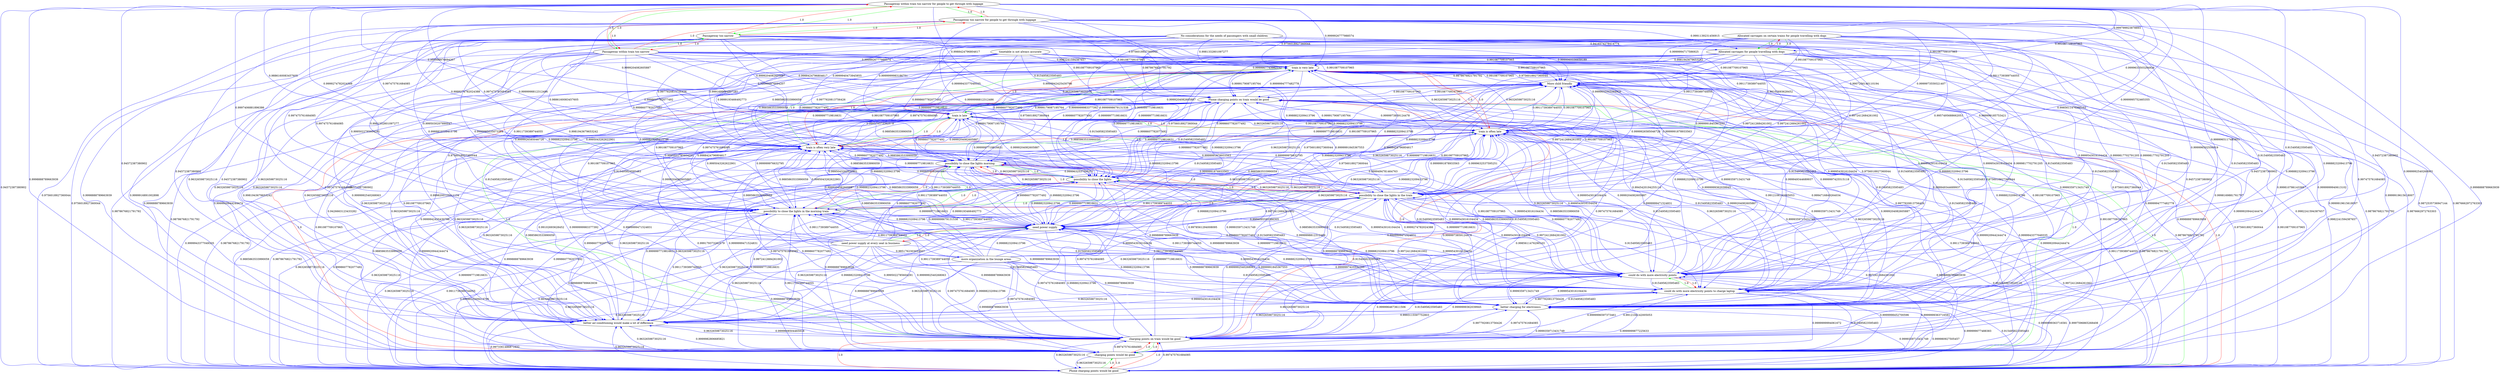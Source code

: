 digraph rawGraph {
"Allocated carriages on certain trains for people travelling with dogs";"Allocated carriages for people travelling with dogs";"More child friendly";"No considerations for the needs of passengers with small children";"Passageway within train too narrow for people to get through with luggage";"Passageway too narrow for people to get through with luggage";"Passageway too narrow";"Passageway within train too narrow";"Phone charging points on train would be good";"Phone charging points would be good";"charging points would be good";"charging points on train would be good";"better air-conditioning would make a lot of difference";"better charging for electronics";"could do with more electricity points to charge laptop";"could do with more electricity points";"more organization in the lounge areas";"need power supply at every seat in business";"need power supply";"possibility to close the lights in the morning train";"possibility to close the lights in the train";"possibility to close the lights";"possibility to close the lights morning";"timetable is not always accurate";"train is often very late";"train is often late";"train is late";"train is very late";"Allocated carriages on certain trains for people travelling with dogs" -> "Allocated carriages for people travelling with dogs" [label=1.0] [color=green]
"Allocated carriages on certain trains for people travelling with dogs" -> "Allocated carriages for people travelling with dogs" [label=1.0] [color=green]
"Allocated carriages for people travelling with dogs" -> "Allocated carriages on certain trains for people travelling with dogs" [label=1.0] [color=red]
"Allocated carriages on certain trains for people travelling with dogs" -> "More child friendly" [label=0.991087709107965] [color=blue]
"Allocated carriages for people travelling with dogs" -> "More child friendly" [label=0.991087709107965] [color=blue]
"No considerations for the needs of passengers with small children" -> "Allocated carriages for people travelling with dogs" [label=0.9416574278414774] [color=blue]
"No considerations for the needs of passengers with small children" -> "More child friendly" [label=0.9999969336659189] [color=blue]
"Passageway within train too narrow for people to get through with luggage" -> "Passageway too narrow for people to get through with luggage" [label=1.0] [color=green]
"Passageway too narrow for people to get through with luggage" -> "Passageway too narrow" [label=1.0] [color=green]
"Passageway within train too narrow for people to get through with luggage" -> "Passageway within train too narrow" [label=1.0] [color=green]
"Passageway within train too narrow" -> "Passageway too narrow" [label=1.0] [color=green]
"Passageway within train too narrow for people to get through with luggage" -> "Passageway too narrow" [label=1.0] [color=green]
"Passageway too narrow for people to get through with luggage" -> "Passageway within train too narrow for people to get through with luggage" [label=1.0] [color=red]
"Passageway too narrow for people to get through with luggage" -> "Passageway within train too narrow" [label=1.0] [color=red]
"Passageway too narrow" -> "Passageway within train too narrow for people to get through with luggage" [label=1.0] [color=red]
"Passageway too narrow" -> "Passageway too narrow for people to get through with luggage" [label=1.0] [color=red]
"Passageway too narrow" -> "Passageway within train too narrow" [label=1.0] [color=red]
"Passageway within train too narrow" -> "Passageway within train too narrow for people to get through with luggage" [label=1.0] [color=red]
"Passageway within train too narrow" -> "Passageway too narrow for people to get through with luggage" [label=1.0] [color=red]
"Passageway within train too narrow for people to get through with luggage" -> "Allocated carriages for people travelling with dogs" [label=0.999799923878893] [color=blue]
"Passageway within train too narrow for people to get through with luggage" -> "More child friendly" [label=0.991087709107965] [color=blue]
"Passageway too narrow for people to get through with luggage" -> "Allocated carriages for people travelling with dogs" [label=0.9991139231456915] [color=blue]
"Passageway too narrow for people to get through with luggage" -> "More child friendly" [label=0.991087709107965] [color=blue]
"Passageway too narrow" -> "More child friendly" [label=0.991087709107965] [color=blue]
"Passageway within train too narrow" -> "More child friendly" [label=0.991087709107965] [color=blue]
"Phone charging points on train would be good" -> "Phone charging points would be good" [label=1.0] [color=green]
"Phone charging points would be good" -> "charging points would be good" [label=1.0] [color=green]
"Phone charging points on train would be good" -> "charging points on train would be good" [label=1.0] [color=green]
"charging points on train would be good" -> "charging points would be good" [label=1.0] [color=green]
"Phone charging points on train would be good" -> "charging points would be good" [label=1.0] [color=green]
"Phone charging points would be good" -> "Phone charging points on train would be good" [label=1.0] [color=red]
"Phone charging points would be good" -> "charging points on train would be good" [label=1.0] [color=red]
"charging points would be good" -> "Phone charging points on train would be good" [label=1.0] [color=red]
"charging points would be good" -> "Phone charging points would be good" [label=1.0] [color=red]
"charging points would be good" -> "charging points on train would be good" [label=1.0] [color=red]
"charging points on train would be good" -> "Phone charging points on train would be good" [label=1.0] [color=red]
"charging points on train would be good" -> "Phone charging points would be good" [label=1.0] [color=red]
"Allocated carriages on certain trains for people travelling with dogs" -> "Phone charging points on train would be good" [label=0.9999907743982152] [color=blue]
"Allocated carriages on certain trains for people travelling with dogs" -> "Phone charging points would be good" [label=0.9876662972763303] [color=blue]
"Allocated carriages on certain trains for people travelling with dogs" -> "charging points would be good" [label=0.9999919615618007] [color=blue]
"Allocated carriages on certain trains for people travelling with dogs" -> "charging points on train would be good" [label=0.9999999940613102] [color=blue]
"Allocated carriages for people travelling with dogs" -> "Phone charging points would be good" [label=0.9876662972763303] [color=blue]
"Allocated carriages for people travelling with dogs" -> "charging points would be good" [label=0.9999919615618007] [color=blue]
"Allocated carriages for people travelling with dogs" -> "charging points on train would be good" [label=0.9998169881761797] [color=blue]
"More child friendly" -> "charging points would be good" [label=0.9998888789663939] [color=blue]
"More child friendly" -> "charging points on train would be good" [label=0.997475761684085] [color=blue]
"No considerations for the needs of passengers with small children" -> "Phone charging points would be good" [label=0.9872535736947144] [color=blue]
"No considerations for the needs of passengers with small children" -> "charging points would be good" [label=0.9999916891002898] [color=blue]
"No considerations for the needs of passengers with small children" -> "charging points on train would be good" [label=0.9998107861433697] [color=blue]
"Passageway within train too narrow for people to get through with luggage" -> "Phone charging points on train would be good" [label=0.9988424796804617] [color=blue]
"Passageway within train too narrow for people to get through with luggage" -> "charging points would be good" [label=0.9998888789663939] [color=blue]
"Passageway within train too narrow for people to get through with luggage" -> "charging points on train would be good" [label=0.9999992540268063] [color=blue]
"Passageway too narrow for people to get through with luggage" -> "charging points would be good" [label=0.9998888789663939] [color=blue]
"Passageway too narrow for people to get through with luggage" -> "charging points on train would be good" [label=0.997475761684085] [color=blue]
"Passageway too narrow" -> "charging points would be good" [label=0.9998888789663939] [color=blue]
"Passageway too narrow" -> "charging points on train would be good" [label=0.997475761684085] [color=blue]
"Passageway within train too narrow" -> "Phone charging points on train would be good" [label=0.9988424796804617] [color=blue]
"Passageway within train too narrow" -> "charging points would be good" [label=0.9998888789663939] [color=blue]
"Passageway within train too narrow" -> "charging points on train would be good" [label=0.9999992540268063] [color=blue]
"Phone charging points on train would be good" -> "More child friendly" [label=0.991087709107965] [color=blue]
"Phone charging points would be good" -> "More child friendly" [label=0.991087709107965] [color=blue]
"charging points would be good" -> "More child friendly" [label=0.991087709107965] [color=blue]
"charging points on train would be good" -> "More child friendly" [label=0.991087709107965] [color=blue]
"better air-conditioning would make a lot of difference" -> "More child friendly" [label=0.991087709107965] [color=blue]
"better air-conditioning would make a lot of difference" -> "Phone charging points on train would be good" [label=0.9426663123433282] [color=blue]
"better air-conditioning would make a lot of difference" -> "Phone charging points would be good" [label=0.9973361486871632] [color=blue]
"better air-conditioning would make a lot of difference" -> "charging points would be good" [label=0.9999982806685821] [color=blue]
"better air-conditioning would make a lot of difference" -> "charging points on train would be good" [label=0.9999608504465918] [color=blue]
"Allocated carriages for people travelling with dogs" -> "better charging for electronics" [label=0.94572387380902] [color=blue]
"No considerations for the needs of passengers with small children" -> "better charging for electronics" [label=0.94572387380902] [color=blue]
"Passageway within train too narrow for people to get through with luggage" -> "better charging for electronics" [label=0.94572387380902] [color=blue]
"Phone charging points on train would be good" -> "better charging for electronics" [label=0.9977920813756426] [color=blue]
"Phone charging points would be good" -> "better charging for electronics" [label=0.9999359713431749] [color=blue]
"charging points would be good" -> "better charging for electronics" [label=0.9999359713431749] [color=blue]
"charging points on train would be good" -> "better charging for electronics" [label=0.9977920813756426] [color=blue]
"better air-conditioning would make a lot of difference" -> "better charging for electronics" [label=0.9993115597752803] [color=blue]
"better charging for electronics" -> "More child friendly" [label=0.991087709107965] [color=blue]
"better charging for electronics" -> "Phone charging points would be good" [label=0.999980927505457] [color=blue]
"better charging for electronics" -> "charging points would be good" [label=0.9999999877225633] [color=blue]
"better charging for electronics" -> "charging points on train would be good" [label=0.997475761684085] [color=blue]
"better charging for electronics" -> "better air-conditioning would make a lot of difference" [label=0.9632659873025116] [color=blue]
"could do with more electricity points to charge laptop" -> "could do with more electricity points" [label=1.0] [color=green]
"could do with more electricity points" -> "could do with more electricity points to charge laptop" [label=1.0] [color=red]
"Allocated carriages on certain trains for people travelling with dogs" -> "could do with more electricity points" [label=0.9999817702791205] [color=blue]
"Allocated carriages for people travelling with dogs" -> "could do with more electricity points" [label=0.9999817702791205] [color=blue]
"More child friendly" -> "could do with more electricity points" [label=0.9999997425515118] [color=blue]
"No considerations for the needs of passengers with small children" -> "could do with more electricity points" [label=0.9999817702791205] [color=blue]
"Passageway within train too narrow for people to get through with luggage" -> "could do with more electricity points" [label=0.9999965117485851] [color=blue]
"Passageway too narrow for people to get through with luggage" -> "could do with more electricity points" [label=0.999996502556919] [color=blue]
"Passageway too narrow" -> "could do with more electricity points" [label=0.9999543016104434] [color=blue]
"Passageway within train too narrow" -> "could do with more electricity points" [label=0.9999543016104434] [color=blue]
"Phone charging points on train would be good" -> "could do with more electricity points to charge laptop" [label=0.9912106142005053] [color=blue]
"Phone charging points on train would be good" -> "could do with more electricity points" [label=0.9999999362039945] [color=blue]
"Phone charging points would be good" -> "could do with more electricity points to charge laptop" [label=0.915495823595483] [color=blue]
"Phone charging points would be good" -> "could do with more electricity points" [label=0.9999999363716581] [color=blue]
"charging points would be good" -> "could do with more electricity points to charge laptop" [label=0.915495823595483] [color=blue]
"charging points would be good" -> "could do with more electricity points" [label=0.9999999363716581] [color=blue]
"charging points on train would be good" -> "could do with more electricity points to charge laptop" [label=0.9912106142005053] [color=blue]
"charging points on train would be good" -> "could do with more electricity points" [label=0.9999999362039945] [color=blue]
"better air-conditioning would make a lot of difference" -> "could do with more electricity points" [label=0.9999543016104434] [color=blue]
"better charging for electronics" -> "could do with more electricity points" [label=0.9999543016104434] [color=blue]
"could do with more electricity points to charge laptop" -> "More child friendly" [label=0.999949344689937] [color=blue]
"could do with more electricity points to charge laptop" -> "Phone charging points on train would be good" [label=0.9994716849264034] [color=blue]
"could do with more electricity points to charge laptop" -> "Phone charging points would be good" [label=0.999999077488383] [color=blue]
"could do with more electricity points to charge laptop" -> "charging points would be good" [label=0.9999999994061672] [color=blue]
"could do with more electricity points to charge laptop" -> "charging points on train would be good" [label=0.9999996597373461] [color=blue]
"could do with more electricity points to charge laptop" -> "better charging for electronics" [label=0.9977920813756426] [color=blue]
"could do with more electricity points" -> "More child friendly" [label=0.999949344689937] [color=blue]
"could do with more electricity points" -> "Phone charging points on train would be good" [label=0.9945420194255116] [color=blue]
"could do with more electricity points" -> "Phone charging points would be good" [label=0.9997596865268408] [color=blue]
"could do with more electricity points" -> "charging points would be good" [label=0.9999998452700596] [color=blue]
"could do with more electricity points" -> "charging points on train would be good" [label=0.9999964673611506] [color=blue]
"more organization in the lounge areas" -> "More child friendly" [label=0.9999494781464763] [color=blue]
"more organization in the lounge areas" -> "charging points would be good" [label=0.9998888789663939] [color=blue]
"more organization in the lounge areas" -> "charging points on train would be good" [label=0.997475761684085] [color=blue]
"more organization in the lounge areas" -> "could do with more electricity points" [label=0.9999997425532193] [color=blue]
"need power supply at every seat in business" -> "need power supply" [label=1.0] [color=green]
"need power supply" -> "need power supply at every seat in business" [label=1.0] [color=red]
"Allocated carriages on certain trains for people travelling with dogs" -> "need power supply" [label=0.9988823209413796] [color=blue]
"Allocated carriages for people travelling with dogs" -> "need power supply" [label=0.9988823209413796] [color=blue]
"More child friendly" -> "need power supply" [label=0.9988823209413796] [color=blue]
"No considerations for the needs of passengers with small children" -> "need power supply" [label=0.9999985035073364] [color=blue]
"Passageway within train too narrow for people to get through with luggage" -> "need power supply" [label=0.9988823209413796] [color=blue]
"Passageway too narrow for people to get through with luggage" -> "need power supply" [label=0.9988823209413796] [color=blue]
"Passageway too narrow" -> "need power supply" [label=0.9988823209413796] [color=blue]
"Passageway within train too narrow" -> "need power supply" [label=0.9988823209413796] [color=blue]
"Phone charging points on train would be good" -> "need power supply" [label=0.9988823209413796] [color=blue]
"Phone charging points would be good" -> "need power supply" [label=0.9988823209413796] [color=blue]
"charging points would be good" -> "need power supply" [label=0.9988823209413796] [color=blue]
"charging points on train would be good" -> "need power supply" [label=0.9988823209413796] [color=blue]
"better air-conditioning would make a lot of difference" -> "need power supply" [label=0.9988823209413796] [color=blue]
"better charging for electronics" -> "need power supply" [label=0.9988823209413796] [color=blue]
"could do with more electricity points to charge laptop" -> "need power supply" [label=0.9988823209413796] [color=blue]
"could do with more electricity points" -> "need power supply" [label=0.9988823209413796] [color=blue]
"more organization in the lounge areas" -> "need power supply" [label=0.9988823209413796] [color=blue]
"need power supply at every seat in business" -> "More child friendly" [label=0.991087709107965] [color=blue]
"need power supply at every seat in business" -> "charging points would be good" [label=0.9998888789663939] [color=blue]
"need power supply at every seat in business" -> "charging points on train would be good" [label=0.997475761684085] [color=blue]
"need power supply at every seat in business" -> "could do with more electricity points" [label=0.9999543016104434] [color=blue]
"need power supply at every seat in business" -> "more organization in the lounge areas" [label=0.9851762303033507] [color=blue]
"need power supply" -> "More child friendly" [label=0.991087709107965] [color=blue]
"need power supply" -> "charging points would be good" [label=0.9998888789663939] [color=blue]
"need power supply" -> "charging points on train would be good" [label=0.997475761684085] [color=blue]
"need power supply" -> "could do with more electricity points" [label=0.9999543016104434] [color=blue]
"possibility to close the lights in the morning train" -> "possibility to close the lights in the train" [label=1.0] [color=green]
"possibility to close the lights in the train" -> "possibility to close the lights" [label=1.0] [color=green]
"possibility to close the lights in the morning train" -> "possibility to close the lights morning" [label=1.0] [color=green]
"possibility to close the lights morning" -> "possibility to close the lights" [label=1.0] [color=green]
"possibility to close the lights in the morning train" -> "possibility to close the lights" [label=1.0] [color=green]
"possibility to close the lights in the train" -> "possibility to close the lights in the morning train" [label=1.0] [color=red]
"possibility to close the lights in the train" -> "possibility to close the lights morning" [label=1.0] [color=red]
"possibility to close the lights" -> "possibility to close the lights in the morning train" [label=1.0] [color=red]
"possibility to close the lights" -> "possibility to close the lights in the train" [label=1.0] [color=red]
"possibility to close the lights" -> "possibility to close the lights morning" [label=1.0] [color=red]
"possibility to close the lights morning" -> "possibility to close the lights in the morning train" [label=1.0] [color=red]
"possibility to close the lights morning" -> "possibility to close the lights in the train" [label=1.0] [color=red]
"Allocated carriages on certain trains for people travelling with dogs" -> "possibility to close the lights in the morning train" [label=0.9995030207890047] [color=blue]
"Allocated carriages on certain trains for people travelling with dogs" -> "possibility to close the lights in the train" [label=0.999999185753421] [color=blue]
"Allocated carriages on certain trains for people travelling with dogs" -> "possibility to close the lights" [label=0.9999997719816631] [color=blue]
"Allocated carriages on certain trains for people travelling with dogs" -> "possibility to close the lights morning" [label=0.9998607782077492] [color=blue]
"Allocated carriages for people travelling with dogs" -> "possibility to close the lights in the train" [label=0.9972412684261002] [color=blue]
"Allocated carriages for people travelling with dogs" -> "possibility to close the lights" [label=0.9999997719816631] [color=blue]
"Allocated carriages for people travelling with dogs" -> "possibility to close the lights morning" [label=0.9998607782077492] [color=blue]
"More child friendly" -> "possibility to close the lights in the train" [label=0.9972412684261002] [color=blue]
"More child friendly" -> "possibility to close the lights" [label=0.9999997719816631] [color=blue]
"More child friendly" -> "possibility to close the lights morning" [label=0.9998607782077492] [color=blue]
"No considerations for the needs of passengers with small children" -> "possibility to close the lights in the train" [label=0.9957495688662051] [color=blue]
"No considerations for the needs of passengers with small children" -> "possibility to close the lights" [label=0.9999998679131538] [color=blue]
"No considerations for the needs of passengers with small children" -> "possibility to close the lights morning" [label=0.9999193466492773] [color=blue]
"Passageway within train too narrow for people to get through with luggage" -> "possibility to close the lights in the morning train" [label=0.9997406881896386] [color=blue]
"Passageway within train too narrow for people to get through with luggage" -> "possibility to close the lights in the train" [label=0.9999995752465355] [color=blue]
"Passageway within train too narrow for people to get through with luggage" -> "possibility to close the lights" [label=0.9999998812312486] [color=blue]
"Passageway within train too narrow for people to get through with luggage" -> "possibility to close the lights morning" [label=0.9999274782024388] [color=blue]
"Passageway too narrow for people to get through with luggage" -> "possibility to close the lights in the train" [label=0.9985611476290103] [color=blue]
"Passageway too narrow for people to get through with luggage" -> "possibility to close the lights" [label=0.9999998812312486] [color=blue]
"Passageway too narrow for people to get through with luggage" -> "possibility to close the lights morning" [label=0.9999274782024388] [color=blue]
"Passageway too narrow" -> "possibility to close the lights in the train" [label=0.9972412684261002] [color=blue]
"Passageway too narrow" -> "possibility to close the lights" [label=0.9999997719816631] [color=blue]
"Passageway too narrow" -> "possibility to close the lights morning" [label=0.9998607782077492] [color=blue]
"Passageway within train too narrow" -> "possibility to close the lights in the morning train" [label=0.9995022785604291] [color=blue]
"Passageway within train too narrow" -> "possibility to close the lights in the train" [label=0.9999991845367553] [color=blue]
"Passageway within train too narrow" -> "possibility to close the lights" [label=0.9999997719816631] [color=blue]
"Passageway within train too narrow" -> "possibility to close the lights morning" [label=0.9998607782077492] [color=blue]
"Phone charging points on train would be good" -> "possibility to close the lights in the morning train" [label=0.9995022785604291] [color=blue]
"Phone charging points on train would be good" -> "possibility to close the lights in the train" [label=0.9999991845367553] [color=blue]
"Phone charging points on train would be good" -> "possibility to close the lights" [label=0.9999997719816631] [color=blue]
"Phone charging points on train would be good" -> "possibility to close the lights morning" [label=0.9998607782077492] [color=blue]
"Phone charging points would be good" -> "possibility to close the lights in the train" [label=0.9972412684261002] [color=blue]
"Phone charging points would be good" -> "possibility to close the lights" [label=0.9999997719816631] [color=blue]
"Phone charging points would be good" -> "possibility to close the lights morning" [label=0.9998607782077492] [color=blue]
"charging points would be good" -> "possibility to close the lights in the train" [label=0.9972412684261002] [color=blue]
"charging points would be good" -> "possibility to close the lights" [label=0.9999997719816631] [color=blue]
"charging points would be good" -> "possibility to close the lights morning" [label=0.9998607782077492] [color=blue]
"charging points on train would be good" -> "possibility to close the lights in the morning train" [label=0.9995022785604291] [color=blue]
"charging points on train would be good" -> "possibility to close the lights in the train" [label=0.9999991845367553] [color=blue]
"charging points on train would be good" -> "possibility to close the lights" [label=0.9999997719816631] [color=blue]
"charging points on train would be good" -> "possibility to close the lights morning" [label=0.9998607782077492] [color=blue]
"better air-conditioning would make a lot of difference" -> "possibility to close the lights in the train" [label=0.9972412684261002] [color=blue]
"better air-conditioning would make a lot of difference" -> "possibility to close the lights" [label=0.9999997719816631] [color=blue]
"better air-conditioning would make a lot of difference" -> "possibility to close the lights morning" [label=0.9998607782077492] [color=blue]
"better charging for electronics" -> "possibility to close the lights in the train" [label=0.9972412684261002] [color=blue]
"better charging for electronics" -> "possibility to close the lights" [label=0.9999997719816631] [color=blue]
"better charging for electronics" -> "possibility to close the lights morning" [label=0.9998607782077492] [color=blue]
"could do with more electricity points to charge laptop" -> "possibility to close the lights in the train" [label=0.9985611476290103] [color=blue]
"could do with more electricity points to charge laptop" -> "possibility to close the lights" [label=0.9999998812312486] [color=blue]
"could do with more electricity points to charge laptop" -> "possibility to close the lights morning" [label=0.9999274782024388] [color=blue]
"could do with more electricity points" -> "possibility to close the lights in the train" [label=0.9972412684261002] [color=blue]
"could do with more electricity points" -> "possibility to close the lights" [label=0.9999997719816631] [color=blue]
"could do with more electricity points" -> "possibility to close the lights morning" [label=0.9998607782077492] [color=blue]
"more organization in the lounge areas" -> "possibility to close the lights in the train" [label=0.9978561294008095] [color=blue]
"more organization in the lounge areas" -> "possibility to close the lights" [label=0.9999998679131538] [color=blue]
"more organization in the lounge areas" -> "possibility to close the lights morning" [label=0.9999193466492773] [color=blue]
"need power supply at every seat in business" -> "possibility to close the lights in the train" [label=0.9986095585566305] [color=blue]
"need power supply at every seat in business" -> "possibility to close the lights" [label=0.9999997719816631] [color=blue]
"need power supply at every seat in business" -> "possibility to close the lights morning" [label=0.9998607782077492] [color=blue]
"need power supply" -> "possibility to close the lights in the train" [label=0.9972412684261002] [color=blue]
"need power supply" -> "possibility to close the lights" [label=0.9999997719816631] [color=blue]
"need power supply" -> "possibility to close the lights morning" [label=0.9998607782077492] [color=blue]
"possibility to close the lights in the morning train" -> "More child friendly" [label=0.991087709107965] [color=blue]
"possibility to close the lights in the morning train" -> "Phone charging points on train would be good" [label=0.9988424796804617] [color=blue]
"possibility to close the lights in the morning train" -> "charging points would be good" [label=0.9998888789663939] [color=blue]
"possibility to close the lights in the morning train" -> "charging points on train would be good" [label=0.9999992540268063] [color=blue]
"possibility to close the lights in the morning train" -> "could do with more electricity points" [label=0.9999543016104434] [color=blue]
"possibility to close the lights in the morning train" -> "need power supply" [label=0.9988823209413796] [color=blue]
"possibility to close the lights in the train" -> "More child friendly" [label=0.991087709107965] [color=blue]
"possibility to close the lights in the train" -> "Phone charging points on train would be good" [label=0.9988424796804617] [color=blue]
"possibility to close the lights in the train" -> "charging points would be good" [label=0.9998888789663939] [color=blue]
"possibility to close the lights in the train" -> "charging points on train would be good" [label=0.9999992540268063] [color=blue]
"possibility to close the lights in the train" -> "could do with more electricity points" [label=0.9999543016104434] [color=blue]
"possibility to close the lights in the train" -> "need power supply" [label=0.9988823209413796] [color=blue]
"possibility to close the lights" -> "More child friendly" [label=0.991087709107965] [color=blue]
"possibility to close the lights" -> "charging points would be good" [label=0.9998888789663939] [color=blue]
"possibility to close the lights" -> "charging points on train would be good" [label=0.997475761684085] [color=blue]
"possibility to close the lights" -> "could do with more electricity points" [label=0.9999543016104434] [color=blue]
"possibility to close the lights" -> "need power supply" [label=0.9988823209413796] [color=blue]
"possibility to close the lights morning" -> "More child friendly" [label=0.991087709107965] [color=blue]
"possibility to close the lights morning" -> "charging points would be good" [label=0.9998888789663939] [color=blue]
"possibility to close the lights morning" -> "charging points on train would be good" [label=0.997475761684085] [color=blue]
"possibility to close the lights morning" -> "could do with more electricity points" [label=0.9999543016104434] [color=blue]
"possibility to close the lights morning" -> "need power supply" [label=0.9988823209413796] [color=blue]
"timetable is not always accurate" -> "More child friendly" [label=0.991087709107965] [color=blue]
"timetable is not always accurate" -> "Phone charging points would be good" [label=0.9878676821791792] [color=blue]
"timetable is not always accurate" -> "charging points would be good" [label=0.9999920944244474] [color=blue]
"timetable is not always accurate" -> "charging points on train would be good" [label=0.9998200125511134] [color=blue]
"timetable is not always accurate" -> "could do with more electricity points" [label=0.9999543016104434] [color=blue]
"timetable is not always accurate" -> "need power supply" [label=0.9988823209413796] [color=blue]
"timetable is not always accurate" -> "possibility to close the lights in the train" [label=0.9972412684261002] [color=blue]
"timetable is not always accurate" -> "possibility to close the lights" [label=0.9999997719816631] [color=blue]
"timetable is not always accurate" -> "possibility to close the lights morning" [label=0.9998607782077492] [color=blue]
"train is often very late" -> "train is often late" [label=1.0] [color=green]
"train is often late" -> "train is late" [label=1.0] [color=green]
"train is often very late" -> "train is very late" [label=1.0] [color=green]
"train is very late" -> "train is late" [label=1.0] [color=green]
"train is often very late" -> "train is late" [label=1.0] [color=green]
"train is often late" -> "train is often very late" [label=1.0] [color=red]
"train is often late" -> "train is very late" [label=1.0] [color=red]
"train is late" -> "train is often very late" [label=1.0] [color=red]
"train is late" -> "train is often late" [label=1.0] [color=red]
"train is late" -> "train is very late" [label=1.0] [color=red]
"train is very late" -> "train is often very late" [label=1.0] [color=red]
"train is very late" -> "train is often late" [label=1.0] [color=red]
"Allocated carriages on certain trains for people travelling with dogs" -> "train is often very late" [label=0.9991699694897281] [color=blue]
"Allocated carriages on certain trains for people travelling with dogs" -> "train is often late" [label=0.9999973559321407] [color=blue]
"Allocated carriages on certain trains for people travelling with dogs" -> "train is late" [label=0.9999999983186751] [color=blue]
"Allocated carriages on certain trains for people travelling with dogs" -> "train is very late" [label=0.9999994717586925] [color=blue]
"Allocated carriages for people travelling with dogs" -> "train is often late" [label=0.99102693628452] [color=blue]
"Allocated carriages for people travelling with dogs" -> "train is late" [label=0.9999942425430798] [color=blue]
"Allocated carriages for people travelling with dogs" -> "train is very late" [label=0.9981943679653242] [color=blue]
"More child friendly" -> "train is late" [label=0.9999204082605887] [color=blue]
"More child friendly" -> "train is very late" [label=0.9756018927360044] [color=blue]
"No considerations for the needs of passengers with small children" -> "train is often late" [label=0.9907256140110194] [color=blue]
"No considerations for the needs of passengers with small children" -> "train is late" [label=0.9999940473945855] [color=blue]
"No considerations for the needs of passengers with small children" -> "train is very late" [label=0.9981332801097277] [color=blue]
"Passageway within train too narrow for people to get through with luggage" -> "train is often very late" [label=0.9886160083457605] [color=blue]
"Passageway within train too narrow for people to get through with luggage" -> "train is often late" [label=0.9999633503294926] [color=blue]
"Passageway within train too narrow for people to get through with luggage" -> "train is late" [label=0.999999976694207] [color=blue]
"Passageway within train too narrow for people to get through with luggage" -> "train is very late" [label=0.9999926777988574] [color=blue]
"Passageway too narrow for people to get through with luggage" -> "train is late" [label=0.9999204082605887] [color=blue]
"Passageway too narrow for people to get through with luggage" -> "train is very late" [label=0.9756018927360044] [color=blue]
"Passageway too narrow" -> "train is late" [label=0.9999204082605887] [color=blue]
"Passageway too narrow" -> "train is very late" [label=0.9756018927360044] [color=blue]
"Passageway within train too narrow" -> "train is often very late" [label=0.9886160083457605] [color=blue]
"Passageway within train too narrow" -> "train is often late" [label=0.9999633503294926] [color=blue]
"Passageway within train too narrow" -> "train is late" [label=0.999999976694207] [color=blue]
"Passageway within train too narrow" -> "train is very late" [label=0.9999926777988574] [color=blue]
"Phone charging points on train would be good" -> "train is often very late" [label=0.999179373262579] [color=blue]
"Phone charging points on train would be good" -> "train is often late" [label=0.9999973859124478] [color=blue]
"Phone charging points on train would be good" -> "train is late" [label=0.9999999983377392] [color=blue]
"Phone charging points on train would be good" -> "train is very late" [label=0.9999994777482778] [color=blue]
"Phone charging points would be good" -> "train is often late" [label=0.9911739389744055] [color=blue]
"Phone charging points would be good" -> "train is late" [label=0.9999943377049335] [color=blue]
"Phone charging points would be good" -> "train is very late" [label=0.9982241594387657] [color=blue]
"charging points would be good" -> "train is often late" [label=0.9911739389744055] [color=blue]
"charging points would be good" -> "train is late" [label=0.9999943377049335] [color=blue]
"charging points would be good" -> "train is very late" [label=0.9982241594387657] [color=blue]
"charging points on train would be good" -> "train is often very late" [label=0.999179373262579] [color=blue]
"charging points on train would be good" -> "train is often late" [label=0.9999973859124478] [color=blue]
"charging points on train would be good" -> "train is late" [label=0.9999999983377392] [color=blue]
"charging points on train would be good" -> "train is very late" [label=0.9999994777482778] [color=blue]
"better air-conditioning would make a lot of difference" -> "train is often late" [label=0.99102693628452] [color=blue]
"better air-conditioning would make a lot of difference" -> "train is late" [label=0.9999942425430798] [color=blue]
"better air-conditioning would make a lot of difference" -> "train is very late" [label=0.9981943679653242] [color=blue]
"better charging for electronics" -> "train is late" [label=0.9999204082605887] [color=blue]
"better charging for electronics" -> "train is very late" [label=0.9756018927360044] [color=blue]
"could do with more electricity points to charge laptop" -> "train is late" [label=0.9999204082605887] [color=blue]
"could do with more electricity points to charge laptop" -> "train is very late" [label=0.9756018927360044] [color=blue]
"could do with more electricity points" -> "train is late" [label=0.9999204082605887] [color=blue]
"could do with more electricity points" -> "train is very late" [label=0.9756018927360044] [color=blue]
"more organization in the lounge areas" -> "train is late" [label=0.9999204082605887] [color=blue]
"more organization in the lounge areas" -> "train is very late" [label=0.9756018927360044] [color=blue]
"need power supply at every seat in business" -> "train is late" [label=0.9999204082605887] [color=blue]
"need power supply at every seat in business" -> "train is very late" [label=0.9756018927360044] [color=blue]
"need power supply" -> "train is late" [label=0.9999204082605887] [color=blue]
"need power supply" -> "train is very late" [label=0.9756018927360044] [color=blue]
"possibility to close the lights in the morning train" -> "train is often very late" [label=0.9885863533990059] [color=blue]
"possibility to close the lights in the morning train" -> "train is often late" [label=0.9999632537595251] [color=blue]
"possibility to close the lights in the morning train" -> "train is late" [label=0.999999976632795] [color=blue]
"possibility to close the lights in the morning train" -> "train is very late" [label=0.9999926585046726] [color=blue]
"possibility to close the lights in the train" -> "train is often very late" [label=0.9885863533990059] [color=blue]
"possibility to close the lights in the train" -> "train is often late" [label=0.9999632537595251] [color=blue]
"possibility to close the lights in the train" -> "train is late" [label=0.999999976632795] [color=blue]
"possibility to close the lights in the train" -> "train is very late" [label=0.9999926585046726] [color=blue]
"possibility to close the lights" -> "train is late" [label=0.9999204082605887] [color=blue]
"possibility to close the lights" -> "train is very late" [label=0.9756018927360044] [color=blue]
"possibility to close the lights morning" -> "train is late" [label=0.9999204082605887] [color=blue]
"possibility to close the lights morning" -> "train is very late" [label=0.9756018927360044] [color=blue]
"timetable is not always accurate" -> "train is often late" [label=0.9911739389744055] [color=blue]
"timetable is not always accurate" -> "train is late" [label=0.9999943377049335] [color=blue]
"timetable is not always accurate" -> "train is very late" [label=0.9982241594387657] [color=blue]
"train is often very late" -> "More child friendly" [label=0.991087709107965] [color=blue]
"train is often very late" -> "Phone charging points on train would be good" [label=0.9999179087195764] [color=blue]
"train is often very late" -> "Phone charging points would be good" [label=0.9878676821791792] [color=blue]
"train is often very late" -> "charging points would be good" [label=0.9999920944244474] [color=blue]
"train is often very late" -> "charging points on train would be good" [label=0.9999999471524831] [color=blue]
"train is often very late" -> "could do with more electricity points" [label=0.9999543016104434] [color=blue]
"train is often very late" -> "need power supply" [label=0.9988823209413796] [color=blue]
"train is often very late" -> "possibility to close the lights in the morning train" [label=0.9995043262622901] [color=blue]
"train is often very late" -> "possibility to close the lights in the train" [label=0.9999991878933563] [color=blue]
"train is often very late" -> "possibility to close the lights" [label=0.9999997719816631] [color=blue]
"train is often very late" -> "possibility to close the lights morning" [label=0.9998607782077492] [color=blue]
"train is often late" -> "More child friendly" [label=0.991087709107965] [color=blue]
"train is often late" -> "Phone charging points on train would be good" [label=0.9999179087195764] [color=blue]
"train is often late" -> "Phone charging points would be good" [label=0.9878676821791792] [color=blue]
"train is often late" -> "charging points would be good" [label=0.9999920944244474] [color=blue]
"train is often late" -> "charging points on train would be good" [label=0.9999999471524831] [color=blue]
"train is often late" -> "could do with more electricity points" [label=0.9999543016104434] [color=blue]
"train is often late" -> "need power supply" [label=0.9988823209413796] [color=blue]
"train is often late" -> "possibility to close the lights in the morning train" [label=0.9995043262622901] [color=blue]
"train is often late" -> "possibility to close the lights in the train" [label=0.9999991878933563] [color=blue]
"train is often late" -> "possibility to close the lights" [label=0.9999997719816631] [color=blue]
"train is often late" -> "possibility to close the lights morning" [label=0.9998607782077492] [color=blue]
"train is late" -> "More child friendly" [label=0.991087709107965] [color=blue]
"train is late" -> "Phone charging points on train would be good" [label=0.9999179087195764] [color=blue]
"train is late" -> "Phone charging points would be good" [label=0.9878676821791792] [color=blue]
"train is late" -> "charging points would be good" [label=0.9999920944244474] [color=blue]
"train is late" -> "charging points on train would be good" [label=0.9999999471524831] [color=blue]
"train is late" -> "could do with more electricity points" [label=0.9999543016104434] [color=blue]
"train is late" -> "need power supply" [label=0.9988823209413796] [color=blue]
"train is late" -> "possibility to close the lights in the morning train" [label=0.9995043262622901] [color=blue]
"train is late" -> "possibility to close the lights in the train" [label=0.9999991878933563] [color=blue]
"train is late" -> "possibility to close the lights" [label=0.9999997719816631] [color=blue]
"train is late" -> "possibility to close the lights morning" [label=0.9998607782077492] [color=blue]
"train is very late" -> "More child friendly" [label=0.991087709107965] [color=blue]
"train is very late" -> "Phone charging points on train would be good" [label=0.9999179087195764] [color=blue]
"train is very late" -> "Phone charging points would be good" [label=0.9878676821791792] [color=blue]
"train is very late" -> "charging points would be good" [label=0.9999920944244474] [color=blue]
"train is very late" -> "charging points on train would be good" [label=0.9999999471524831] [color=blue]
"train is very late" -> "could do with more electricity points" [label=0.9999543016104434] [color=blue]
"train is very late" -> "need power supply" [label=0.9988823209413796] [color=blue]
"train is very late" -> "possibility to close the lights in the morning train" [label=0.9995043262622901] [color=blue]
"train is very late" -> "possibility to close the lights in the train" [label=0.9999991878933563] [color=blue]
"train is very late" -> "possibility to close the lights" [label=0.9999997719816631] [color=blue]
"train is very late" -> "possibility to close the lights morning" [label=0.9998607782077492] [color=blue]
"Allocated carriages on certain trains for people travelling with dogs" -> "better charging for electronics" [label=0.9988823209413796] [color=blue]
"Allocated carriages on certain trains for people travelling with dogs" -> "could do with more electricity points to charge laptop" [label=0.915495823595483] [color=blue]
"Allocated carriages for people travelling with dogs" -> "train is often very late" [label=0.9977920813756426] [color=blue]
"Allocated carriages for people travelling with dogs" -> "possibility to close the lights in the morning train" [label=0.9981943679653242] [color=blue]
"Allocated carriages for people travelling with dogs" -> "better air-conditioning would make a lot of difference" [label=0.94572387380902] [color=blue]
"Allocated carriages for people travelling with dogs" -> "could do with more electricity points to charge laptop" [label=0.915495823595483] [color=blue]
"Allocated carriages for people travelling with dogs" -> "Phone charging points on train would be good" [label=0.9878676821791792] [color=blue]
"More child friendly" -> "better charging for electronics" [label=0.9988823209413796] [color=blue]
"More child friendly" -> "train is often very late" [label=0.997475761684085] [color=blue]
"More child friendly" -> "possibility to close the lights in the morning train" [label=0.997475761684085] [color=blue]
"More child friendly" -> "train is often late" [label=0.9911739389744055] [color=blue]
"More child friendly" -> "Phone charging points would be good" [label=0.9756018927360044] [color=blue]
"More child friendly" -> "could do with more electricity points to charge laptop" [label=0.915495823595483] [color=blue]
"More child friendly" -> "Phone charging points on train would be good" [label=0.991087709107965] [color=blue]
"No considerations for the needs of passengers with small children" -> "train is often very late" [label=0.9977920813756426] [color=blue]
"No considerations for the needs of passengers with small children" -> "possibility to close the lights in the morning train" [label=0.9981332801097277] [color=blue]
"No considerations for the needs of passengers with small children" -> "better air-conditioning would make a lot of difference" [label=0.94572387380902] [color=blue]
"No considerations for the needs of passengers with small children" -> "could do with more electricity points to charge laptop" [label=0.915495823595483] [color=blue]
"No considerations for the needs of passengers with small children" -> "Phone charging points on train would be good" [label=0.9878676821791792] [color=blue]
"Passageway within train too narrow for people to get through with luggage" -> "better air-conditioning would make a lot of difference" [label=0.94572387380902] [color=blue]
"Passageway within train too narrow for people to get through with luggage" -> "Phone charging points would be good" [label=0.94572387380902] [color=blue]
"Passageway within train too narrow for people to get through with luggage" -> "could do with more electricity points to charge laptop" [label=0.915495823595483] [color=blue]
"Passageway too narrow for people to get through with luggage" -> "better charging for electronics" [label=0.9988823209413796] [color=blue]
"Passageway too narrow for people to get through with luggage" -> "train is often very late" [label=0.997475761684085] [color=blue]
"Passageway too narrow for people to get through with luggage" -> "possibility to close the lights in the morning train" [label=0.997475761684085] [color=blue]
"Passageway too narrow for people to get through with luggage" -> "train is often late" [label=0.9911739389744055] [color=blue]
"Passageway too narrow for people to get through with luggage" -> "better air-conditioning would make a lot of difference" [label=0.94572387380902] [color=blue]
"Passageway too narrow for people to get through with luggage" -> "Phone charging points would be good" [label=0.9756018927360044] [color=blue]
"Passageway too narrow for people to get through with luggage" -> "could do with more electricity points to charge laptop" [label=0.915495823595483] [color=blue]
"Passageway too narrow for people to get through with luggage" -> "Phone charging points on train would be good" [label=0.991087709107965] [color=blue]
"Passageway too narrow" -> "better charging for electronics" [label=0.9988823209413796] [color=blue]
"Passageway too narrow" -> "train is often very late" [label=0.997475761684085] [color=blue]
"Passageway too narrow" -> "possibility to close the lights in the morning train" [label=0.997475761684085] [color=blue]
"Passageway too narrow" -> "train is often late" [label=0.9911739389744055] [color=blue]
"Passageway too narrow" -> "Phone charging points would be good" [label=0.9756018927360044] [color=blue]
"Passageway too narrow" -> "could do with more electricity points to charge laptop" [label=0.915495823595483] [color=blue]
"Passageway too narrow" -> "Phone charging points on train would be good" [label=0.991087709107965] [color=blue]
"Passageway within train too narrow" -> "better charging for electronics" [label=0.9988823209413796] [color=blue]
"Passageway within train too narrow" -> "Phone charging points would be good" [label=0.9878676821791792] [color=blue]
"Passageway within train too narrow" -> "could do with more electricity points to charge laptop" [label=0.915495823595483] [color=blue]
"Phone charging points on train would be good" -> "better air-conditioning would make a lot of difference" [label=0.9632659873025116] [color=blue]
"Phone charging points would be good" -> "charging points on train would be good" [label=0.997475761684085] [color=blue]
"Phone charging points would be good" -> "train is often very late" [label=0.9885863533990059] [color=blue]
"Phone charging points would be good" -> "possibility to close the lights in the morning train" [label=0.9911739389744055] [color=blue]
"Phone charging points would be good" -> "better air-conditioning would make a lot of difference" [label=0.9632659873025116] [color=blue]
"Phone charging points would be good" -> "Phone charging points on train would be good" [label=0.9878676821791792] [color=blue]
"charging points would be good" -> "charging points on train would be good" [label=0.997475761684085] [color=blue]
"charging points would be good" -> "train is often very late" [label=0.9885863533990059] [color=blue]
"charging points would be good" -> "possibility to close the lights in the morning train" [label=0.9911739389744055] [color=blue]
"charging points would be good" -> "better air-conditioning would make a lot of difference" [label=0.9632659873025116] [color=blue]
"charging points would be good" -> "Phone charging points would be good" [label=0.9632659873025116] [color=blue]
"charging points would be good" -> "Phone charging points on train would be good" [label=0.991087709107965] [color=blue]
"charging points on train would be good" -> "better air-conditioning would make a lot of difference" [label=0.9632659873025116] [color=blue]
"charging points on train would be good" -> "Phone charging points would be good" [label=0.9632659873025116] [color=blue]
"charging points on train would be good" -> "Phone charging points on train would be good" [label=0.915495823595483] [color=blue]
"better air-conditioning would make a lot of difference" -> "train is often very late" [label=0.9885863533990059] [color=blue]
"better air-conditioning would make a lot of difference" -> "possibility to close the lights in the morning train" [label=0.9911739389744055] [color=blue]
"better air-conditioning would make a lot of difference" -> "could do with more electricity points to charge laptop" [label=0.915495823595483] [color=blue]
"better charging for electronics" -> "train is often late" [label=0.9632659873025116] [color=blue]
"better charging for electronics" -> "train is often very late" [label=0.9885863533990059] [color=blue]
"better charging for electronics" -> "possibility to close the lights in the morning train" [label=0.9911739389744055] [color=blue]
"better charging for electronics" -> "could do with more electricity points to charge laptop" [label=0.915495823595483] [color=blue]
"better charging for electronics" -> "Phone charging points on train would be good" [label=0.915495823595483] [color=blue]
"could do with more electricity points to charge laptop" -> "train is often late" [label=0.9632659873025116] [color=blue]
"could do with more electricity points to charge laptop" -> "train is often very late" [label=0.9885863533990059] [color=blue]
"could do with more electricity points to charge laptop" -> "possibility to close the lights in the morning train" [label=0.9911739389744055] [color=blue]
"could do with more electricity points to charge laptop" -> "better air-conditioning would make a lot of difference" [label=0.9632659873025116] [color=blue]
"could do with more electricity points" -> "better charging for electronics" [label=0.9999359713431749] [color=blue]
"could do with more electricity points" -> "train is often late" [label=0.9632659873025116] [color=blue]
"could do with more electricity points" -> "train is often very late" [label=0.9885863533990059] [color=blue]
"could do with more electricity points" -> "possibility to close the lights in the morning train" [label=0.9911739389744055] [color=blue]
"could do with more electricity points" -> "better air-conditioning would make a lot of difference" [label=0.9632659873025116] [color=blue]
"could do with more electricity points" -> "could do with more electricity points to charge laptop" [label=0.915495823595483] [color=blue]
"more organization in the lounge areas" -> "better charging for electronics" [label=0.9998888789663939] [color=blue]
"more organization in the lounge areas" -> "train is often late" [label=0.9632659873025116] [color=blue]
"more organization in the lounge areas" -> "train is often very late" [label=0.9885863533990059] [color=blue]
"more organization in the lounge areas" -> "possibility to close the lights in the morning train" [label=0.9911739389744055] [color=blue]
"more organization in the lounge areas" -> "better air-conditioning would make a lot of difference" [label=0.9632659873025116] [color=blue]
"more organization in the lounge areas" -> "Phone charging points would be good" [label=0.9632659873025116] [color=blue]
"more organization in the lounge areas" -> "could do with more electricity points to charge laptop" [label=0.915495823595483] [color=blue]
"more organization in the lounge areas" -> "Phone charging points on train would be good" [label=0.915495823595483] [color=blue]
"need power supply at every seat in business" -> "better charging for electronics" [label=0.9998888789663939] [color=blue]
"need power supply at every seat in business" -> "train is often late" [label=0.9632659873025116] [color=blue]
"need power supply at every seat in business" -> "train is often very late" [label=0.9885863533990059] [color=blue]
"need power supply at every seat in business" -> "possibility to close the lights in the morning train" [label=0.9911739389744055] [color=blue]
"need power supply at every seat in business" -> "better air-conditioning would make a lot of difference" [label=0.9632659873025116] [color=blue]
"need power supply at every seat in business" -> "Phone charging points would be good" [label=0.9632659873025116] [color=blue]
"need power supply at every seat in business" -> "could do with more electricity points to charge laptop" [label=0.915495823595483] [color=blue]
"need power supply at every seat in business" -> "Phone charging points on train would be good" [label=0.915495823595483] [color=blue]
"need power supply" -> "better charging for electronics" [label=0.9998888789663939] [color=blue]
"need power supply" -> "train is often late" [label=0.9632659873025116] [color=blue]
"need power supply" -> "train is often very late" [label=0.9885863533990059] [color=blue]
"need power supply" -> "possibility to close the lights in the morning train" [label=0.9911739389744055] [color=blue]
"need power supply" -> "better air-conditioning would make a lot of difference" [label=0.9632659873025116] [color=blue]
"need power supply" -> "Phone charging points would be good" [label=0.9632659873025116] [color=blue]
"need power supply" -> "could do with more electricity points to charge laptop" [label=0.915495823595483] [color=blue]
"need power supply" -> "Phone charging points on train would be good" [label=0.915495823595483] [color=blue]
"possibility to close the lights in the morning train" -> "better charging for electronics" [label=0.9998888789663939] [color=blue]
"possibility to close the lights in the morning train" -> "better air-conditioning would make a lot of difference" [label=0.9632659873025116] [color=blue]
"possibility to close the lights in the morning train" -> "Phone charging points would be good" [label=0.9632659873025116] [color=blue]
"possibility to close the lights in the morning train" -> "could do with more electricity points to charge laptop" [label=0.915495823595483] [color=blue]
"possibility to close the lights in the train" -> "better charging for electronics" [label=0.9998888789663939] [color=blue]
"possibility to close the lights in the train" -> "possibility to close the lights in the morning train" [label=0.9911739389744055] [color=blue]
"possibility to close the lights in the train" -> "better air-conditioning would make a lot of difference" [label=0.9632659873025116] [color=blue]
"possibility to close the lights in the train" -> "Phone charging points would be good" [label=0.9632659873025116] [color=blue]
"possibility to close the lights in the train" -> "could do with more electricity points to charge laptop" [label=0.915495823595483] [color=blue]
"possibility to close the lights in the train" -> "possibility to close the lights morning" [label=0.9632659873025116] [color=blue]
"possibility to close the lights" -> "better charging for electronics" [label=0.9998888789663939] [color=blue]
"possibility to close the lights" -> "train is often late" [label=0.9632659873025116] [color=blue]
"possibility to close the lights" -> "possibility to close the lights in the train" [label=0.9632659873025116] [color=blue]
"possibility to close the lights" -> "train is often very late" [label=0.9885863533990059] [color=blue]
"possibility to close the lights" -> "possibility to close the lights in the morning train" [label=0.9911739389744055] [color=blue]
"possibility to close the lights" -> "better air-conditioning would make a lot of difference" [label=0.9632659873025116] [color=blue]
"possibility to close the lights" -> "Phone charging points would be good" [label=0.9632659873025116] [color=blue]
"possibility to close the lights" -> "could do with more electricity points to charge laptop" [label=0.915495823595483] [color=blue]
"possibility to close the lights" -> "possibility to close the lights morning" [label=0.9632659873025116] [color=blue]
"possibility to close the lights" -> "Phone charging points on train would be good" [label=0.915495823595483] [color=blue]
"possibility to close the lights morning" -> "better charging for electronics" [label=0.9998888789663939] [color=blue]
"possibility to close the lights morning" -> "train is often late" [label=0.9632659873025116] [color=blue]
"possibility to close the lights morning" -> "possibility to close the lights in the train" [label=0.9632659873025116] [color=blue]
"possibility to close the lights morning" -> "train is often very late" [label=0.9885863533990059] [color=blue]
"possibility to close the lights morning" -> "possibility to close the lights in the morning train" [label=0.9911739389744055] [color=blue]
"possibility to close the lights morning" -> "better air-conditioning would make a lot of difference" [label=0.9632659873025116] [color=blue]
"possibility to close the lights morning" -> "Phone charging points would be good" [label=0.9632659873025116] [color=blue]
"possibility to close the lights morning" -> "could do with more electricity points to charge laptop" [label=0.915495823595483] [color=blue]
"possibility to close the lights morning" -> "Phone charging points on train would be good" [label=0.915495823595483] [color=blue]
"timetable is not always accurate" -> "better charging for electronics" [label=0.9999359713431749] [color=blue]
"timetable is not always accurate" -> "train is often very late" [label=0.9885863533990059] [color=blue]
"timetable is not always accurate" -> "possibility to close the lights in the morning train" [label=0.9911739389744055] [color=blue]
"timetable is not always accurate" -> "better air-conditioning would make a lot of difference" [label=0.9632659873025116] [color=blue]
"timetable is not always accurate" -> "could do with more electricity points to charge laptop" [label=0.915495823595483] [color=blue]
"timetable is not always accurate" -> "Phone charging points on train would be good" [label=0.915495823595483] [color=blue]
"train is often very late" -> "better charging for electronics" [label=0.9999359713431749] [color=blue]
"train is often very late" -> "better air-conditioning would make a lot of difference" [label=0.9632659873025116] [color=blue]
"train is often very late" -> "could do with more electricity points to charge laptop" [label=0.915495823595483] [color=blue]
"train is often late" -> "better charging for electronics" [label=0.9999359713431749] [color=blue]
"train is often late" -> "train is often very late" [label=0.9885863533990059] [color=blue]
"train is often late" -> "better air-conditioning would make a lot of difference" [label=0.9632659873025116] [color=blue]
"train is often late" -> "train is very late" [label=0.9632659873025116] [color=blue]
"train is often late" -> "could do with more electricity points to charge laptop" [label=0.915495823595483] [color=blue]
"train is late" -> "better charging for electronics" [label=0.9999359713431749] [color=blue]
"train is late" -> "train is often late" [label=0.9632659873025116] [color=blue]
"train is late" -> "train is often very late" [label=0.9885863533990059] [color=blue]
"train is late" -> "better air-conditioning would make a lot of difference" [label=0.9632659873025116] [color=blue]
"train is late" -> "train is very late" [label=0.9632659873025116] [color=blue]
"train is late" -> "could do with more electricity points to charge laptop" [label=0.915495823595483] [color=blue]
"train is very late" -> "better charging for electronics" [label=0.9999359713431749] [color=blue]
"train is very late" -> "train is often late" [label=0.9632659873025116] [color=blue]
"train is very late" -> "train is often very late" [label=0.9885863533990059] [color=blue]
"train is very late" -> "better air-conditioning would make a lot of difference" [label=0.9632659873025116] [color=blue]
"train is very late" -> "could do with more electricity points to charge laptop" [label=0.915495823595483] [color=blue]
"Allocated carriages on certain trains for people travelling with dogs" -> "better air-conditioning would make a lot of difference" [label=0.9632659873025116] [color=blue]
"More child friendly" -> "better air-conditioning would make a lot of difference" [label=0.9632659873025116] [color=blue]
"Passageway too narrow" -> "better air-conditioning would make a lot of difference" [label=0.9632659873025116] [color=blue]
"Passageway within train too narrow" -> "better air-conditioning would make a lot of difference" [label=0.9632659873025116] [color=blue]
}